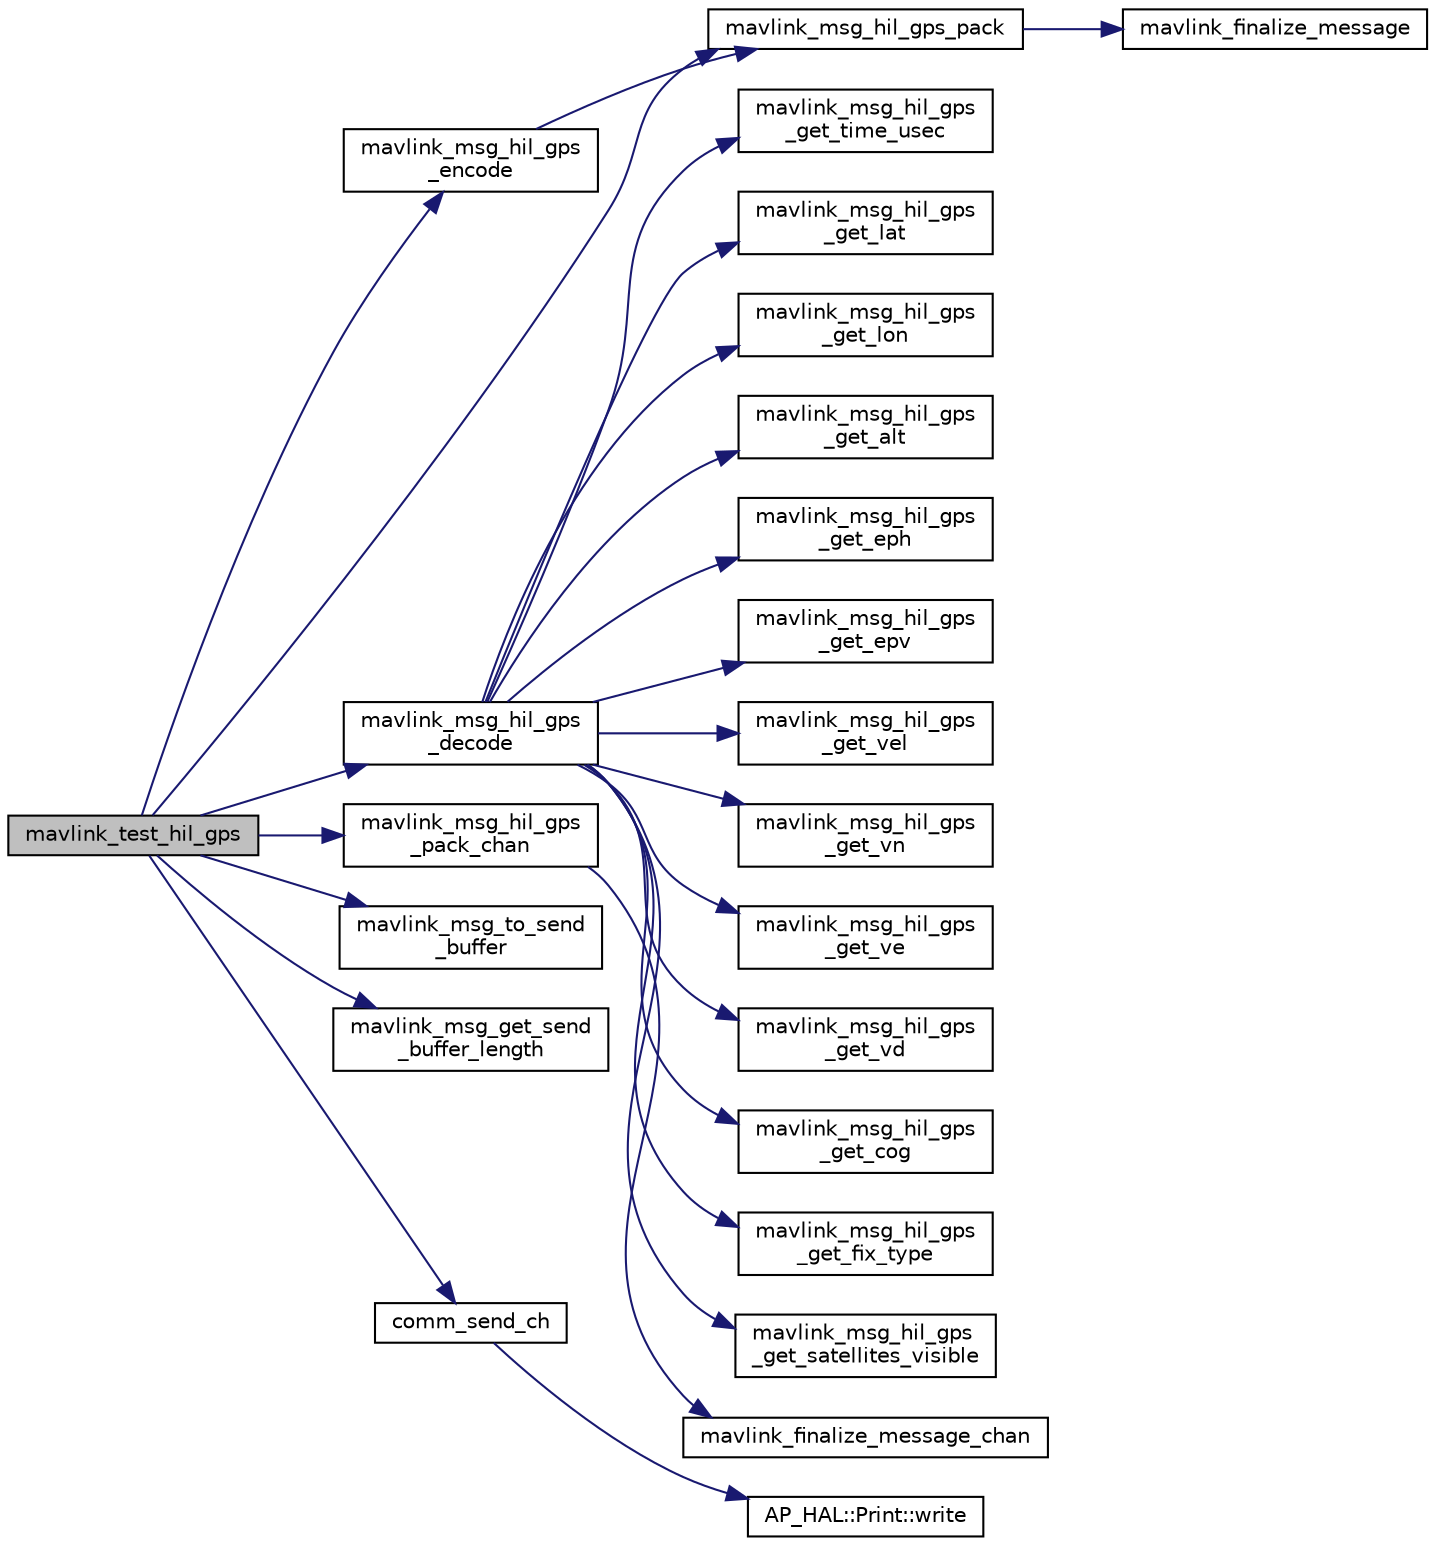digraph "mavlink_test_hil_gps"
{
 // INTERACTIVE_SVG=YES
  edge [fontname="Helvetica",fontsize="10",labelfontname="Helvetica",labelfontsize="10"];
  node [fontname="Helvetica",fontsize="10",shape=record];
  rankdir="LR";
  Node1 [label="mavlink_test_hil_gps",height=0.2,width=0.4,color="black", fillcolor="grey75", style="filled" fontcolor="black"];
  Node1 -> Node2 [color="midnightblue",fontsize="10",style="solid",fontname="Helvetica"];
  Node2 [label="mavlink_msg_hil_gps\l_encode",height=0.2,width=0.4,color="black", fillcolor="white", style="filled",URL="$mavlink__msg__hil__gps_8h.html#aa24f819063d6928c69c1897e5c48690c",tooltip="Encode a hil_gps struct. "];
  Node2 -> Node3 [color="midnightblue",fontsize="10",style="solid",fontname="Helvetica"];
  Node3 [label="mavlink_msg_hil_gps_pack",height=0.2,width=0.4,color="black", fillcolor="white", style="filled",URL="$mavlink__msg__hil__gps_8h.html#a5e51a0f28f641b1271a7d3abbbd5777e",tooltip="Pack a hil_gps message. "];
  Node3 -> Node4 [color="midnightblue",fontsize="10",style="solid",fontname="Helvetica"];
  Node4 [label="mavlink_finalize_message",height=0.2,width=0.4,color="black", fillcolor="white", style="filled",URL="$v0_89_2mavlink__helpers_8h.html#af3bea083c5ec83f5b6570b2bd4a817d0",tooltip="Finalize a MAVLink message with MAVLINK_COMM_0 as default channel. "];
  Node1 -> Node5 [color="midnightblue",fontsize="10",style="solid",fontname="Helvetica"];
  Node5 [label="mavlink_msg_hil_gps\l_decode",height=0.2,width=0.4,color="black", fillcolor="white", style="filled",URL="$mavlink__msg__hil__gps_8h.html#a7eb88bb91b250d0d00ee506d7104c9c0",tooltip="Decode a hil_gps message into a struct. "];
  Node5 -> Node6 [color="midnightblue",fontsize="10",style="solid",fontname="Helvetica"];
  Node6 [label="mavlink_msg_hil_gps\l_get_time_usec",height=0.2,width=0.4,color="black", fillcolor="white", style="filled",URL="$mavlink__msg__hil__gps_8h.html#a936c8c8cf2b28bc9515e59c27b4f7ad6",tooltip="Send a hil_gps message. "];
  Node5 -> Node7 [color="midnightblue",fontsize="10",style="solid",fontname="Helvetica"];
  Node7 [label="mavlink_msg_hil_gps\l_get_lat",height=0.2,width=0.4,color="black", fillcolor="white", style="filled",URL="$mavlink__msg__hil__gps_8h.html#a9f6d1187bfad78d44724d2c68e9a4e78",tooltip="Get field lat from hil_gps message. "];
  Node5 -> Node8 [color="midnightblue",fontsize="10",style="solid",fontname="Helvetica"];
  Node8 [label="mavlink_msg_hil_gps\l_get_lon",height=0.2,width=0.4,color="black", fillcolor="white", style="filled",URL="$mavlink__msg__hil__gps_8h.html#af066ddc8d4d9d11b0eba7cea12a59c9a",tooltip="Get field lon from hil_gps message. "];
  Node5 -> Node9 [color="midnightblue",fontsize="10",style="solid",fontname="Helvetica"];
  Node9 [label="mavlink_msg_hil_gps\l_get_alt",height=0.2,width=0.4,color="black", fillcolor="white", style="filled",URL="$mavlink__msg__hil__gps_8h.html#a56af42c8b1bba1c66f2e1267f8f99df4",tooltip="Get field alt from hil_gps message. "];
  Node5 -> Node10 [color="midnightblue",fontsize="10",style="solid",fontname="Helvetica"];
  Node10 [label="mavlink_msg_hil_gps\l_get_eph",height=0.2,width=0.4,color="black", fillcolor="white", style="filled",URL="$mavlink__msg__hil__gps_8h.html#ac0172ae7efe6c2694ae3fe999aa81a21",tooltip="Get field eph from hil_gps message. "];
  Node5 -> Node11 [color="midnightblue",fontsize="10",style="solid",fontname="Helvetica"];
  Node11 [label="mavlink_msg_hil_gps\l_get_epv",height=0.2,width=0.4,color="black", fillcolor="white", style="filled",URL="$mavlink__msg__hil__gps_8h.html#a6a801d98a21cbd29c90e48a390356571",tooltip="Get field epv from hil_gps message. "];
  Node5 -> Node12 [color="midnightblue",fontsize="10",style="solid",fontname="Helvetica"];
  Node12 [label="mavlink_msg_hil_gps\l_get_vel",height=0.2,width=0.4,color="black", fillcolor="white", style="filled",URL="$mavlink__msg__hil__gps_8h.html#ae20babfd82e92a79f6cf2b7838a57d2d",tooltip="Get field vel from hil_gps message. "];
  Node5 -> Node13 [color="midnightblue",fontsize="10",style="solid",fontname="Helvetica"];
  Node13 [label="mavlink_msg_hil_gps\l_get_vn",height=0.2,width=0.4,color="black", fillcolor="white", style="filled",URL="$mavlink__msg__hil__gps_8h.html#ab6cdb3d0b04925106a1bee960646d047",tooltip="Get field vn from hil_gps message. "];
  Node5 -> Node14 [color="midnightblue",fontsize="10",style="solid",fontname="Helvetica"];
  Node14 [label="mavlink_msg_hil_gps\l_get_ve",height=0.2,width=0.4,color="black", fillcolor="white", style="filled",URL="$mavlink__msg__hil__gps_8h.html#ac6030d9cf4bad5464bcf1582aba69b67",tooltip="Get field ve from hil_gps message. "];
  Node5 -> Node15 [color="midnightblue",fontsize="10",style="solid",fontname="Helvetica"];
  Node15 [label="mavlink_msg_hil_gps\l_get_vd",height=0.2,width=0.4,color="black", fillcolor="white", style="filled",URL="$mavlink__msg__hil__gps_8h.html#a245c95289ced0ad2feae1a8999ec15c4",tooltip="Get field vd from hil_gps message. "];
  Node5 -> Node16 [color="midnightblue",fontsize="10",style="solid",fontname="Helvetica"];
  Node16 [label="mavlink_msg_hil_gps\l_get_cog",height=0.2,width=0.4,color="black", fillcolor="white", style="filled",URL="$mavlink__msg__hil__gps_8h.html#a2b40ea9d72e974f64c6887d53f83bb9a",tooltip="Get field cog from hil_gps message. "];
  Node5 -> Node17 [color="midnightblue",fontsize="10",style="solid",fontname="Helvetica"];
  Node17 [label="mavlink_msg_hil_gps\l_get_fix_type",height=0.2,width=0.4,color="black", fillcolor="white", style="filled",URL="$mavlink__msg__hil__gps_8h.html#a83d151a534f289b29711e9fe7dc80197",tooltip="Get field fix_type from hil_gps message. "];
  Node5 -> Node18 [color="midnightblue",fontsize="10",style="solid",fontname="Helvetica"];
  Node18 [label="mavlink_msg_hil_gps\l_get_satellites_visible",height=0.2,width=0.4,color="black", fillcolor="white", style="filled",URL="$mavlink__msg__hil__gps_8h.html#a2318d708c1218b65ba357d8a001922ab",tooltip="Get field satellites_visible from hil_gps message. "];
  Node1 -> Node3 [color="midnightblue",fontsize="10",style="solid",fontname="Helvetica"];
  Node1 -> Node19 [color="midnightblue",fontsize="10",style="solid",fontname="Helvetica"];
  Node19 [label="mavlink_msg_hil_gps\l_pack_chan",height=0.2,width=0.4,color="black", fillcolor="white", style="filled",URL="$mavlink__msg__hil__gps_8h.html#ac506c3e078c3f5c910f682ac23ca69ba",tooltip="Pack a hil_gps message on a channel. "];
  Node19 -> Node20 [color="midnightblue",fontsize="10",style="solid",fontname="Helvetica"];
  Node20 [label="mavlink_finalize_message_chan",height=0.2,width=0.4,color="black", fillcolor="white", style="filled",URL="$v0_89_2mavlink__helpers_8h.html#aa66131138fc02101dcc73b4b556ab422",tooltip="Finalize a MAVLink message with channel assignment. "];
  Node1 -> Node21 [color="midnightblue",fontsize="10",style="solid",fontname="Helvetica"];
  Node21 [label="mavlink_msg_to_send\l_buffer",height=0.2,width=0.4,color="black", fillcolor="white", style="filled",URL="$v0_89_2mavlink__helpers_8h.html#afea0a9befa84822fd62c2899ea0d849e",tooltip="Pack a message to send it over a serial byte stream. "];
  Node1 -> Node22 [color="midnightblue",fontsize="10",style="solid",fontname="Helvetica"];
  Node22 [label="mavlink_msg_get_send\l_buffer_length",height=0.2,width=0.4,color="black", fillcolor="white", style="filled",URL="$v0_89_2protocol_8h.html#aa86c08f27aabb7a2e12a67f189f590c8",tooltip="Get the required buffer size for this message. "];
  Node1 -> Node23 [color="midnightblue",fontsize="10",style="solid",fontname="Helvetica"];
  Node23 [label="comm_send_ch",height=0.2,width=0.4,color="black", fillcolor="white", style="filled",URL="$GCS__MAVLink_8h.html#ab753873a1ee10adedd0ce246311468f8"];
  Node23 -> Node24 [color="midnightblue",fontsize="10",style="solid",fontname="Helvetica"];
  Node24 [label="AP_HAL::Print::write",height=0.2,width=0.4,color="black", fillcolor="white", style="filled",URL="$classAP__HAL_1_1Print.html#acc65391952a43334f8f5c9bef341f501"];
}
